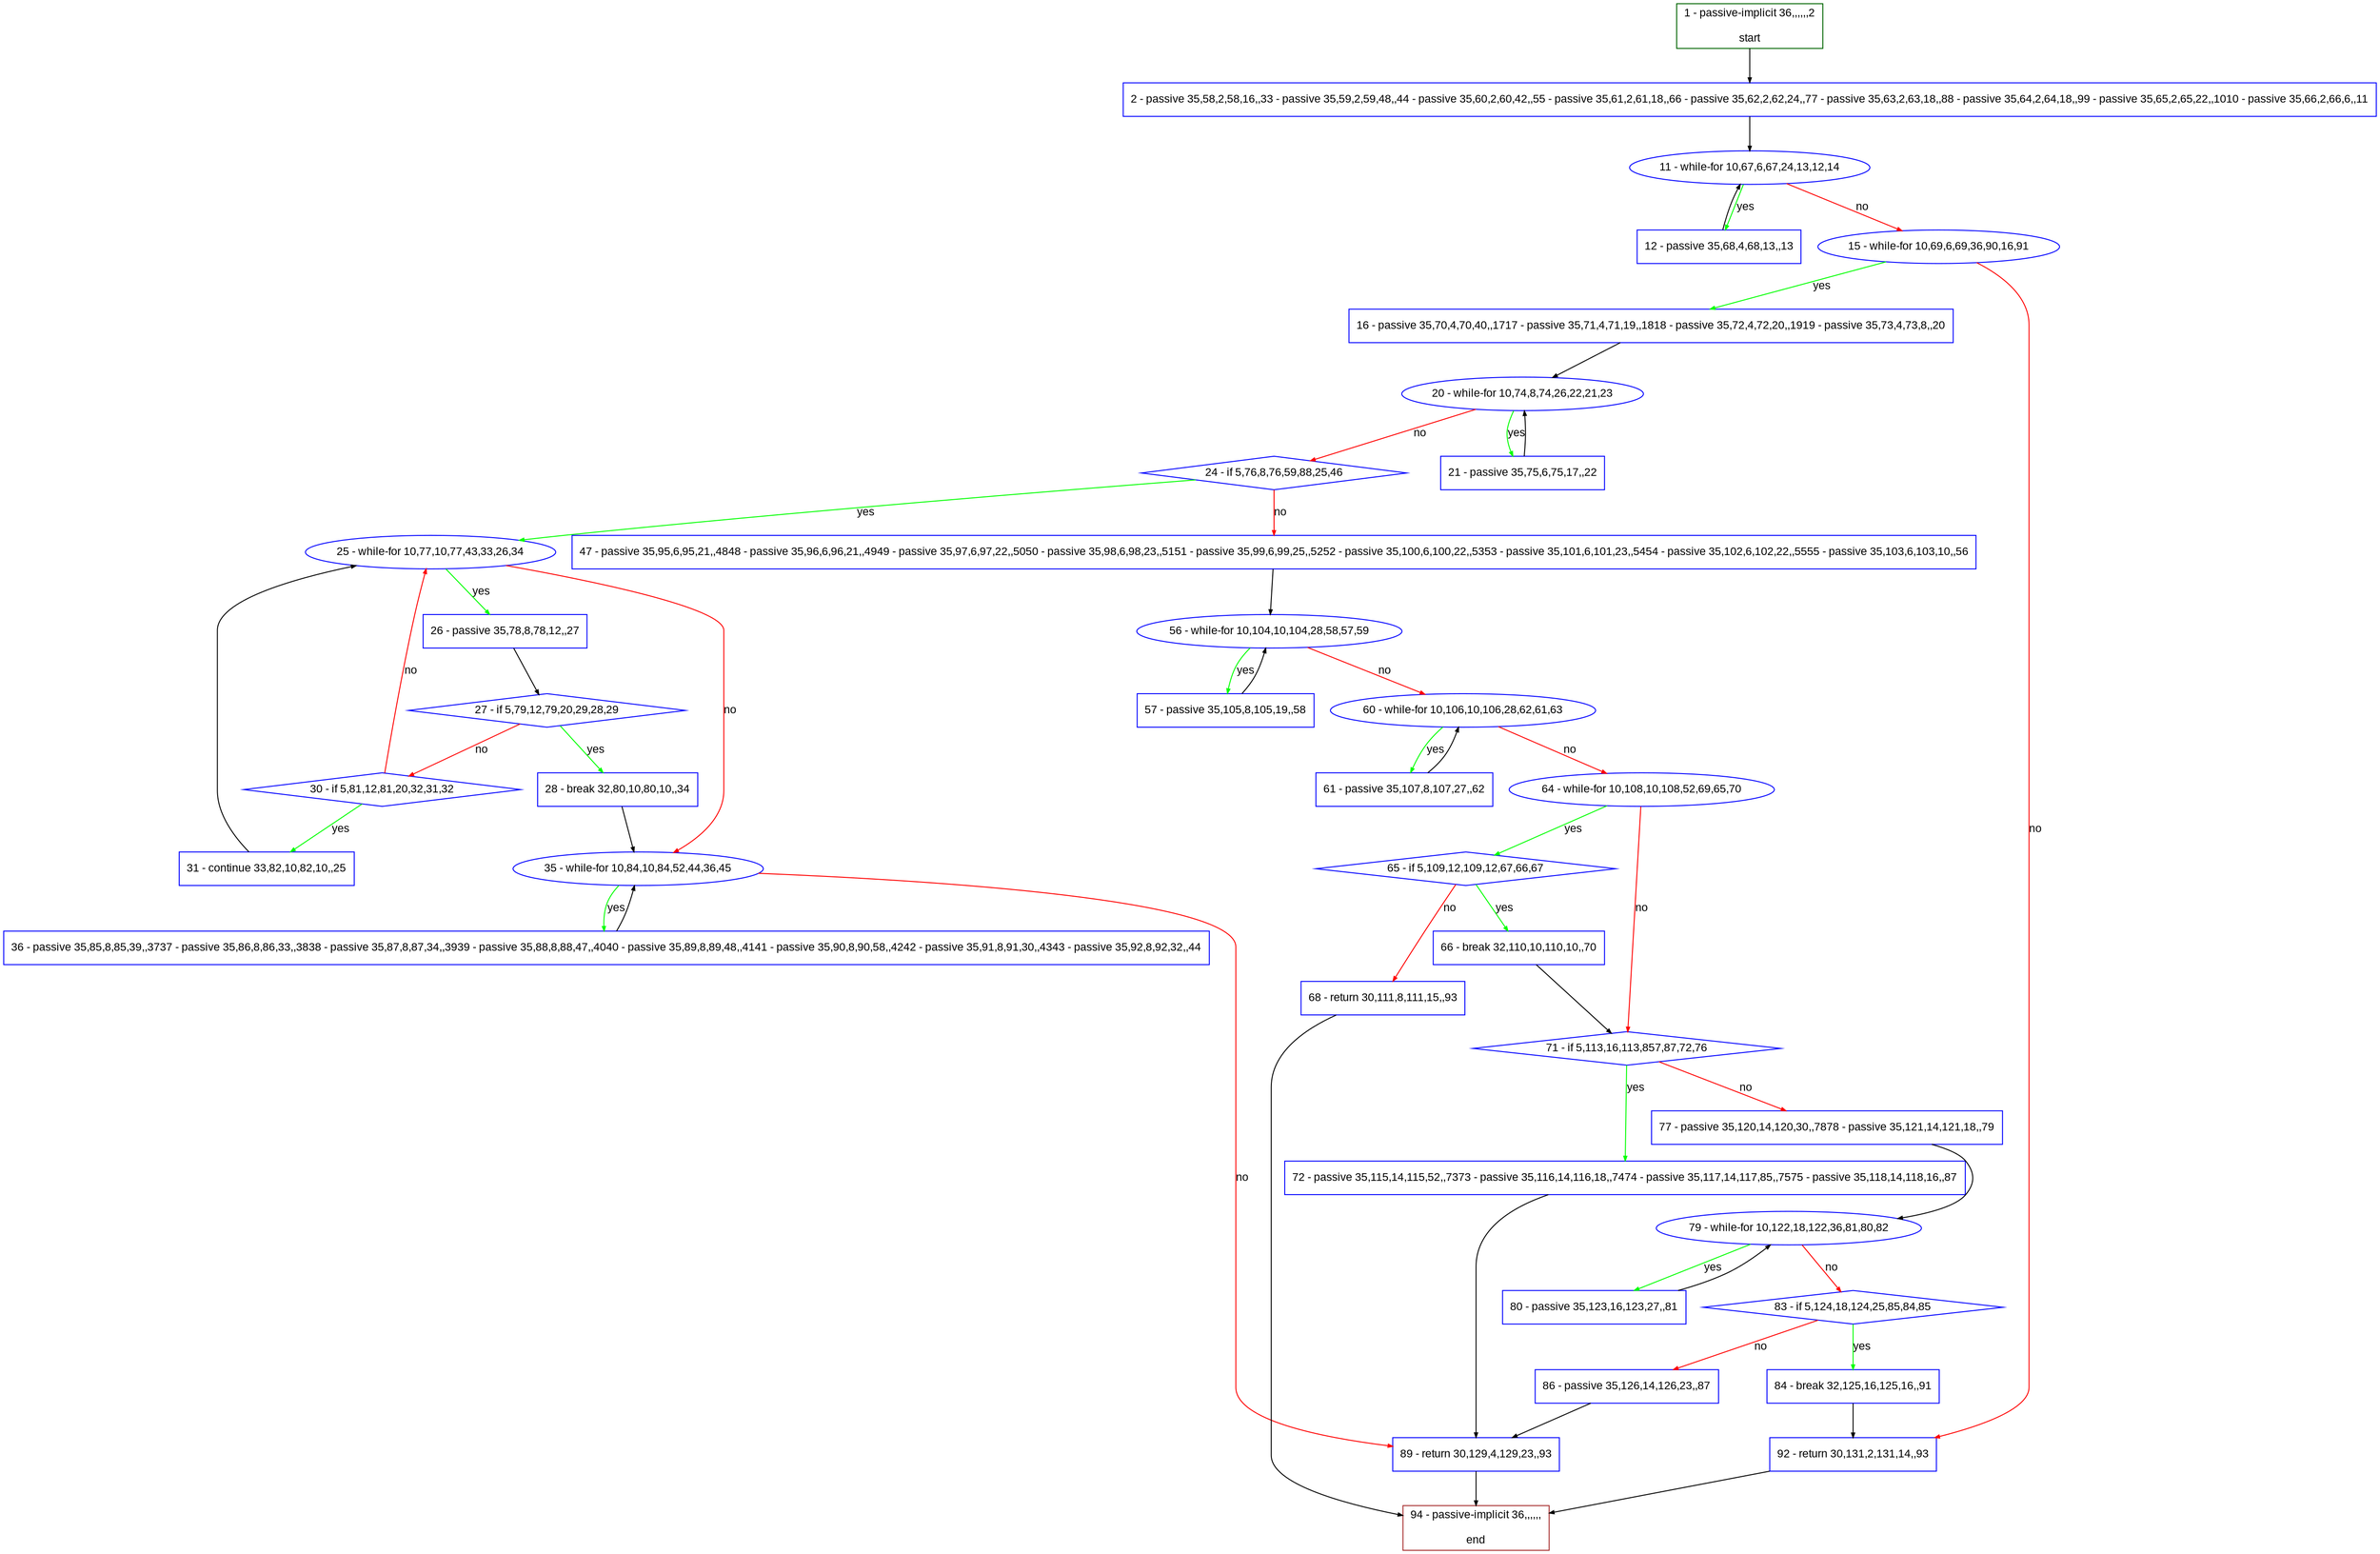 digraph "" {
  graph [pack="true", label="", fontsize="12", packmode="clust", fontname="Arial", fillcolor="#FFFFCC", bgcolor="white", style="rounded,filled", compound="true"];
  node [node_initialized="no", label="", color="grey", fontsize="12", fillcolor="white", fontname="Arial", style="filled", shape="rectangle", compound="true", fixedsize="false"];
  edge [fontcolor="black", arrowhead="normal", arrowtail="none", arrowsize="0.5", ltail="", label="", color="black", fontsize="12", lhead="", fontname="Arial", dir="forward", compound="true"];
  __N1 [label="2 - passive 35,58,2,58,16,,33 - passive 35,59,2,59,48,,44 - passive 35,60,2,60,42,,55 - passive 35,61,2,61,18,,66 - passive 35,62,2,62,24,,77 - passive 35,63,2,63,18,,88 - passive 35,64,2,64,18,,99 - passive 35,65,2,65,22,,1010 - passive 35,66,2,66,6,,11", color="#0000ff", fillcolor="#ffffff", style="filled", shape="box"];
  __N2 [label="1 - passive-implicit 36,,,,,,2\n\nstart", color="#006400", fillcolor="#ffffff", style="filled", shape="box"];
  __N3 [label="11 - while-for 10,67,6,67,24,13,12,14", color="#0000ff", fillcolor="#ffffff", style="filled", shape="oval"];
  __N4 [label="12 - passive 35,68,4,68,13,,13", color="#0000ff", fillcolor="#ffffff", style="filled", shape="box"];
  __N5 [label="15 - while-for 10,69,6,69,36,90,16,91", color="#0000ff", fillcolor="#ffffff", style="filled", shape="oval"];
  __N6 [label="16 - passive 35,70,4,70,40,,1717 - passive 35,71,4,71,19,,1818 - passive 35,72,4,72,20,,1919 - passive 35,73,4,73,8,,20", color="#0000ff", fillcolor="#ffffff", style="filled", shape="box"];
  __N7 [label="92 - return 30,131,2,131,14,,93", color="#0000ff", fillcolor="#ffffff", style="filled", shape="box"];
  __N8 [label="20 - while-for 10,74,8,74,26,22,21,23", color="#0000ff", fillcolor="#ffffff", style="filled", shape="oval"];
  __N9 [label="21 - passive 35,75,6,75,17,,22", color="#0000ff", fillcolor="#ffffff", style="filled", shape="box"];
  __N10 [label="24 - if 5,76,8,76,59,88,25,46", color="#0000ff", fillcolor="#ffffff", style="filled", shape="diamond"];
  __N11 [label="25 - while-for 10,77,10,77,43,33,26,34", color="#0000ff", fillcolor="#ffffff", style="filled", shape="oval"];
  __N12 [label="47 - passive 35,95,6,95,21,,4848 - passive 35,96,6,96,21,,4949 - passive 35,97,6,97,22,,5050 - passive 35,98,6,98,23,,5151 - passive 35,99,6,99,25,,5252 - passive 35,100,6,100,22,,5353 - passive 35,101,6,101,23,,5454 - passive 35,102,6,102,22,,5555 - passive 35,103,6,103,10,,56", color="#0000ff", fillcolor="#ffffff", style="filled", shape="box"];
  __N13 [label="26 - passive 35,78,8,78,12,,27", color="#0000ff", fillcolor="#ffffff", style="filled", shape="box"];
  __N14 [label="35 - while-for 10,84,10,84,52,44,36,45", color="#0000ff", fillcolor="#ffffff", style="filled", shape="oval"];
  __N15 [label="27 - if 5,79,12,79,20,29,28,29", color="#0000ff", fillcolor="#ffffff", style="filled", shape="diamond"];
  __N16 [label="28 - break 32,80,10,80,10,,34", color="#0000ff", fillcolor="#ffffff", style="filled", shape="box"];
  __N17 [label="30 - if 5,81,12,81,20,32,31,32", color="#0000ff", fillcolor="#ffffff", style="filled", shape="diamond"];
  __N18 [label="31 - continue 33,82,10,82,10,,25", color="#0000ff", fillcolor="#ffffff", style="filled", shape="box"];
  __N19 [label="36 - passive 35,85,8,85,39,,3737 - passive 35,86,8,86,33,,3838 - passive 35,87,8,87,34,,3939 - passive 35,88,8,88,47,,4040 - passive 35,89,8,89,48,,4141 - passive 35,90,8,90,58,,4242 - passive 35,91,8,91,30,,4343 - passive 35,92,8,92,32,,44", color="#0000ff", fillcolor="#ffffff", style="filled", shape="box"];
  __N20 [label="89 - return 30,129,4,129,23,,93", color="#0000ff", fillcolor="#ffffff", style="filled", shape="box"];
  __N21 [label="56 - while-for 10,104,10,104,28,58,57,59", color="#0000ff", fillcolor="#ffffff", style="filled", shape="oval"];
  __N22 [label="57 - passive 35,105,8,105,19,,58", color="#0000ff", fillcolor="#ffffff", style="filled", shape="box"];
  __N23 [label="60 - while-for 10,106,10,106,28,62,61,63", color="#0000ff", fillcolor="#ffffff", style="filled", shape="oval"];
  __N24 [label="61 - passive 35,107,8,107,27,,62", color="#0000ff", fillcolor="#ffffff", style="filled", shape="box"];
  __N25 [label="64 - while-for 10,108,10,108,52,69,65,70", color="#0000ff", fillcolor="#ffffff", style="filled", shape="oval"];
  __N26 [label="65 - if 5,109,12,109,12,67,66,67", color="#0000ff", fillcolor="#ffffff", style="filled", shape="diamond"];
  __N27 [label="71 - if 5,113,16,113,857,87,72,76", color="#0000ff", fillcolor="#ffffff", style="filled", shape="diamond"];
  __N28 [label="66 - break 32,110,10,110,10,,70", color="#0000ff", fillcolor="#ffffff", style="filled", shape="box"];
  __N29 [label="68 - return 30,111,8,111,15,,93", color="#0000ff", fillcolor="#ffffff", style="filled", shape="box"];
  __N30 [label="94 - passive-implicit 36,,,,,,\n\nend", color="#a52a2a", fillcolor="#ffffff", style="filled", shape="box"];
  __N31 [label="72 - passive 35,115,14,115,52,,7373 - passive 35,116,14,116,18,,7474 - passive 35,117,14,117,85,,7575 - passive 35,118,14,118,16,,87", color="#0000ff", fillcolor="#ffffff", style="filled", shape="box"];
  __N32 [label="77 - passive 35,120,14,120,30,,7878 - passive 35,121,14,121,18,,79", color="#0000ff", fillcolor="#ffffff", style="filled", shape="box"];
  __N33 [label="79 - while-for 10,122,18,122,36,81,80,82", color="#0000ff", fillcolor="#ffffff", style="filled", shape="oval"];
  __N34 [label="80 - passive 35,123,16,123,27,,81", color="#0000ff", fillcolor="#ffffff", style="filled", shape="box"];
  __N35 [label="83 - if 5,124,18,124,25,85,84,85", color="#0000ff", fillcolor="#ffffff", style="filled", shape="diamond"];
  __N36 [label="84 - break 32,125,16,125,16,,91", color="#0000ff", fillcolor="#ffffff", style="filled", shape="box"];
  __N37 [label="86 - passive 35,126,14,126,23,,87", color="#0000ff", fillcolor="#ffffff", style="filled", shape="box"];
  __N2 -> __N1 [arrowhead="normal", arrowtail="none", color="#000000", label="", dir="forward"];
  __N1 -> __N3 [arrowhead="normal", arrowtail="none", color="#000000", label="", dir="forward"];
  __N3 -> __N4 [arrowhead="normal", arrowtail="none", color="#00ff00", label="yes", dir="forward"];
  __N4 -> __N3 [arrowhead="normal", arrowtail="none", color="#000000", label="", dir="forward"];
  __N3 -> __N5 [arrowhead="normal", arrowtail="none", color="#ff0000", label="no", dir="forward"];
  __N5 -> __N6 [arrowhead="normal", arrowtail="none", color="#00ff00", label="yes", dir="forward"];
  __N5 -> __N7 [arrowhead="normal", arrowtail="none", color="#ff0000", label="no", dir="forward"];
  __N6 -> __N8 [arrowhead="normal", arrowtail="none", color="#000000", label="", dir="forward"];
  __N8 -> __N9 [arrowhead="normal", arrowtail="none", color="#00ff00", label="yes", dir="forward"];
  __N9 -> __N8 [arrowhead="normal", arrowtail="none", color="#000000", label="", dir="forward"];
  __N8 -> __N10 [arrowhead="normal", arrowtail="none", color="#ff0000", label="no", dir="forward"];
  __N10 -> __N11 [arrowhead="normal", arrowtail="none", color="#00ff00", label="yes", dir="forward"];
  __N10 -> __N12 [arrowhead="normal", arrowtail="none", color="#ff0000", label="no", dir="forward"];
  __N11 -> __N13 [arrowhead="normal", arrowtail="none", color="#00ff00", label="yes", dir="forward"];
  __N11 -> __N14 [arrowhead="normal", arrowtail="none", color="#ff0000", label="no", dir="forward"];
  __N13 -> __N15 [arrowhead="normal", arrowtail="none", color="#000000", label="", dir="forward"];
  __N15 -> __N16 [arrowhead="normal", arrowtail="none", color="#00ff00", label="yes", dir="forward"];
  __N15 -> __N17 [arrowhead="normal", arrowtail="none", color="#ff0000", label="no", dir="forward"];
  __N16 -> __N14 [arrowhead="normal", arrowtail="none", color="#000000", label="", dir="forward"];
  __N17 -> __N11 [arrowhead="normal", arrowtail="none", color="#ff0000", label="no", dir="forward"];
  __N17 -> __N18 [arrowhead="normal", arrowtail="none", color="#00ff00", label="yes", dir="forward"];
  __N18 -> __N11 [arrowhead="normal", arrowtail="none", color="#000000", label="", dir="forward"];
  __N14 -> __N19 [arrowhead="normal", arrowtail="none", color="#00ff00", label="yes", dir="forward"];
  __N19 -> __N14 [arrowhead="normal", arrowtail="none", color="#000000", label="", dir="forward"];
  __N14 -> __N20 [arrowhead="normal", arrowtail="none", color="#ff0000", label="no", dir="forward"];
  __N12 -> __N21 [arrowhead="normal", arrowtail="none", color="#000000", label="", dir="forward"];
  __N21 -> __N22 [arrowhead="normal", arrowtail="none", color="#00ff00", label="yes", dir="forward"];
  __N22 -> __N21 [arrowhead="normal", arrowtail="none", color="#000000", label="", dir="forward"];
  __N21 -> __N23 [arrowhead="normal", arrowtail="none", color="#ff0000", label="no", dir="forward"];
  __N23 -> __N24 [arrowhead="normal", arrowtail="none", color="#00ff00", label="yes", dir="forward"];
  __N24 -> __N23 [arrowhead="normal", arrowtail="none", color="#000000", label="", dir="forward"];
  __N23 -> __N25 [arrowhead="normal", arrowtail="none", color="#ff0000", label="no", dir="forward"];
  __N25 -> __N26 [arrowhead="normal", arrowtail="none", color="#00ff00", label="yes", dir="forward"];
  __N25 -> __N27 [arrowhead="normal", arrowtail="none", color="#ff0000", label="no", dir="forward"];
  __N26 -> __N28 [arrowhead="normal", arrowtail="none", color="#00ff00", label="yes", dir="forward"];
  __N26 -> __N29 [arrowhead="normal", arrowtail="none", color="#ff0000", label="no", dir="forward"];
  __N28 -> __N27 [arrowhead="normal", arrowtail="none", color="#000000", label="", dir="forward"];
  __N29 -> __N30 [arrowhead="normal", arrowtail="none", color="#000000", label="", dir="forward"];
  __N27 -> __N31 [arrowhead="normal", arrowtail="none", color="#00ff00", label="yes", dir="forward"];
  __N27 -> __N32 [arrowhead="normal", arrowtail="none", color="#ff0000", label="no", dir="forward"];
  __N31 -> __N20 [arrowhead="normal", arrowtail="none", color="#000000", label="", dir="forward"];
  __N32 -> __N33 [arrowhead="normal", arrowtail="none", color="#000000", label="", dir="forward"];
  __N33 -> __N34 [arrowhead="normal", arrowtail="none", color="#00ff00", label="yes", dir="forward"];
  __N34 -> __N33 [arrowhead="normal", arrowtail="none", color="#000000", label="", dir="forward"];
  __N33 -> __N35 [arrowhead="normal", arrowtail="none", color="#ff0000", label="no", dir="forward"];
  __N35 -> __N36 [arrowhead="normal", arrowtail="none", color="#00ff00", label="yes", dir="forward"];
  __N35 -> __N37 [arrowhead="normal", arrowtail="none", color="#ff0000", label="no", dir="forward"];
  __N36 -> __N7 [arrowhead="normal", arrowtail="none", color="#000000", label="", dir="forward"];
  __N37 -> __N20 [arrowhead="normal", arrowtail="none", color="#000000", label="", dir="forward"];
  __N20 -> __N30 [arrowhead="normal", arrowtail="none", color="#000000", label="", dir="forward"];
  __N7 -> __N30 [arrowhead="normal", arrowtail="none", color="#000000", label="", dir="forward"];
}
